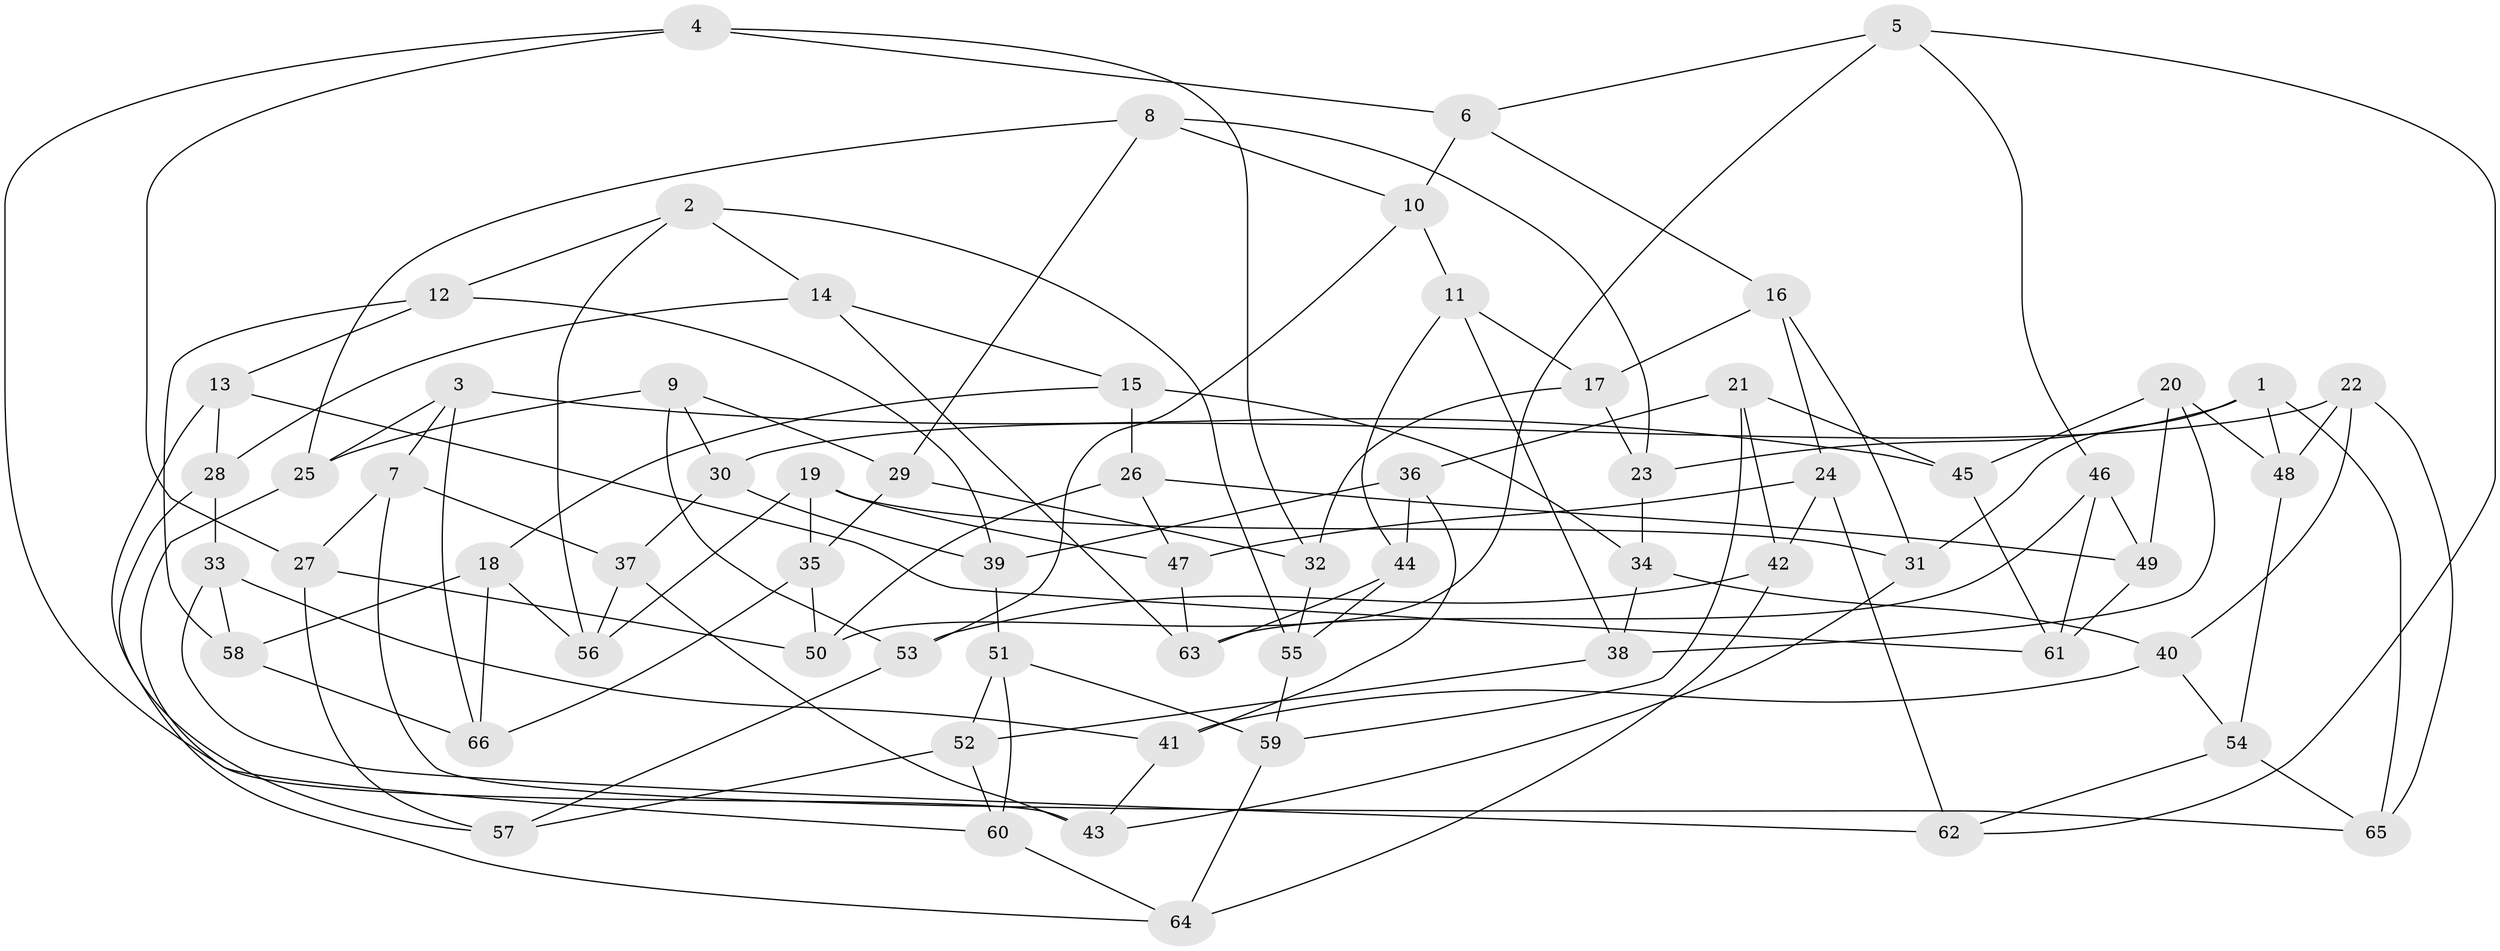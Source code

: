 // Generated by graph-tools (version 1.1) at 2025/58/03/09/25 04:58:51]
// undirected, 66 vertices, 132 edges
graph export_dot {
graph [start="1"]
  node [color=gray90,style=filled];
  1;
  2;
  3;
  4;
  5;
  6;
  7;
  8;
  9;
  10;
  11;
  12;
  13;
  14;
  15;
  16;
  17;
  18;
  19;
  20;
  21;
  22;
  23;
  24;
  25;
  26;
  27;
  28;
  29;
  30;
  31;
  32;
  33;
  34;
  35;
  36;
  37;
  38;
  39;
  40;
  41;
  42;
  43;
  44;
  45;
  46;
  47;
  48;
  49;
  50;
  51;
  52;
  53;
  54;
  55;
  56;
  57;
  58;
  59;
  60;
  61;
  62;
  63;
  64;
  65;
  66;
  1 -- 23;
  1 -- 65;
  1 -- 31;
  1 -- 48;
  2 -- 14;
  2 -- 12;
  2 -- 56;
  2 -- 55;
  3 -- 66;
  3 -- 7;
  3 -- 25;
  3 -- 45;
  4 -- 32;
  4 -- 6;
  4 -- 27;
  4 -- 43;
  5 -- 50;
  5 -- 46;
  5 -- 62;
  5 -- 6;
  6 -- 10;
  6 -- 16;
  7 -- 27;
  7 -- 65;
  7 -- 37;
  8 -- 29;
  8 -- 25;
  8 -- 10;
  8 -- 23;
  9 -- 25;
  9 -- 30;
  9 -- 53;
  9 -- 29;
  10 -- 11;
  10 -- 53;
  11 -- 17;
  11 -- 44;
  11 -- 38;
  12 -- 58;
  12 -- 39;
  12 -- 13;
  13 -- 28;
  13 -- 57;
  13 -- 61;
  14 -- 15;
  14 -- 63;
  14 -- 28;
  15 -- 34;
  15 -- 18;
  15 -- 26;
  16 -- 24;
  16 -- 31;
  16 -- 17;
  17 -- 32;
  17 -- 23;
  18 -- 58;
  18 -- 66;
  18 -- 56;
  19 -- 31;
  19 -- 47;
  19 -- 56;
  19 -- 35;
  20 -- 45;
  20 -- 48;
  20 -- 49;
  20 -- 38;
  21 -- 59;
  21 -- 42;
  21 -- 36;
  21 -- 45;
  22 -- 48;
  22 -- 30;
  22 -- 40;
  22 -- 65;
  23 -- 34;
  24 -- 62;
  24 -- 47;
  24 -- 42;
  25 -- 60;
  26 -- 47;
  26 -- 50;
  26 -- 49;
  27 -- 57;
  27 -- 50;
  28 -- 64;
  28 -- 33;
  29 -- 35;
  29 -- 32;
  30 -- 37;
  30 -- 39;
  31 -- 43;
  32 -- 55;
  33 -- 62;
  33 -- 41;
  33 -- 58;
  34 -- 40;
  34 -- 38;
  35 -- 66;
  35 -- 50;
  36 -- 39;
  36 -- 44;
  36 -- 41;
  37 -- 56;
  37 -- 43;
  38 -- 52;
  39 -- 51;
  40 -- 41;
  40 -- 54;
  41 -- 43;
  42 -- 53;
  42 -- 64;
  44 -- 55;
  44 -- 63;
  45 -- 61;
  46 -- 63;
  46 -- 49;
  46 -- 61;
  47 -- 63;
  48 -- 54;
  49 -- 61;
  51 -- 59;
  51 -- 52;
  51 -- 60;
  52 -- 60;
  52 -- 57;
  53 -- 57;
  54 -- 62;
  54 -- 65;
  55 -- 59;
  58 -- 66;
  59 -- 64;
  60 -- 64;
}
